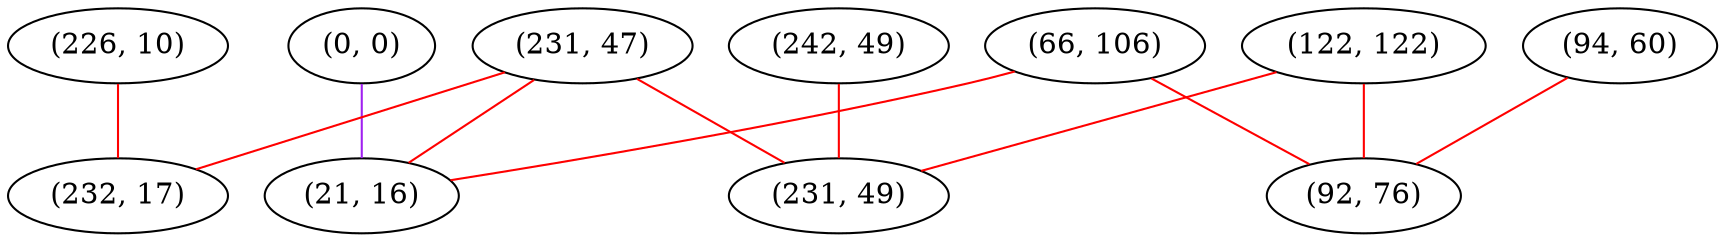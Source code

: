 graph "" {
"(0, 0)";
"(231, 47)";
"(122, 122)";
"(226, 10)";
"(242, 49)";
"(66, 106)";
"(94, 60)";
"(21, 16)";
"(231, 49)";
"(232, 17)";
"(92, 76)";
"(0, 0)" -- "(21, 16)"  [color=purple, key=0, weight=4];
"(231, 47)" -- "(232, 17)"  [color=red, key=0, weight=1];
"(231, 47)" -- "(21, 16)"  [color=red, key=0, weight=1];
"(231, 47)" -- "(231, 49)"  [color=red, key=0, weight=1];
"(122, 122)" -- "(92, 76)"  [color=red, key=0, weight=1];
"(122, 122)" -- "(231, 49)"  [color=red, key=0, weight=1];
"(226, 10)" -- "(232, 17)"  [color=red, key=0, weight=1];
"(242, 49)" -- "(231, 49)"  [color=red, key=0, weight=1];
"(66, 106)" -- "(92, 76)"  [color=red, key=0, weight=1];
"(66, 106)" -- "(21, 16)"  [color=red, key=0, weight=1];
"(94, 60)" -- "(92, 76)"  [color=red, key=0, weight=1];
}
